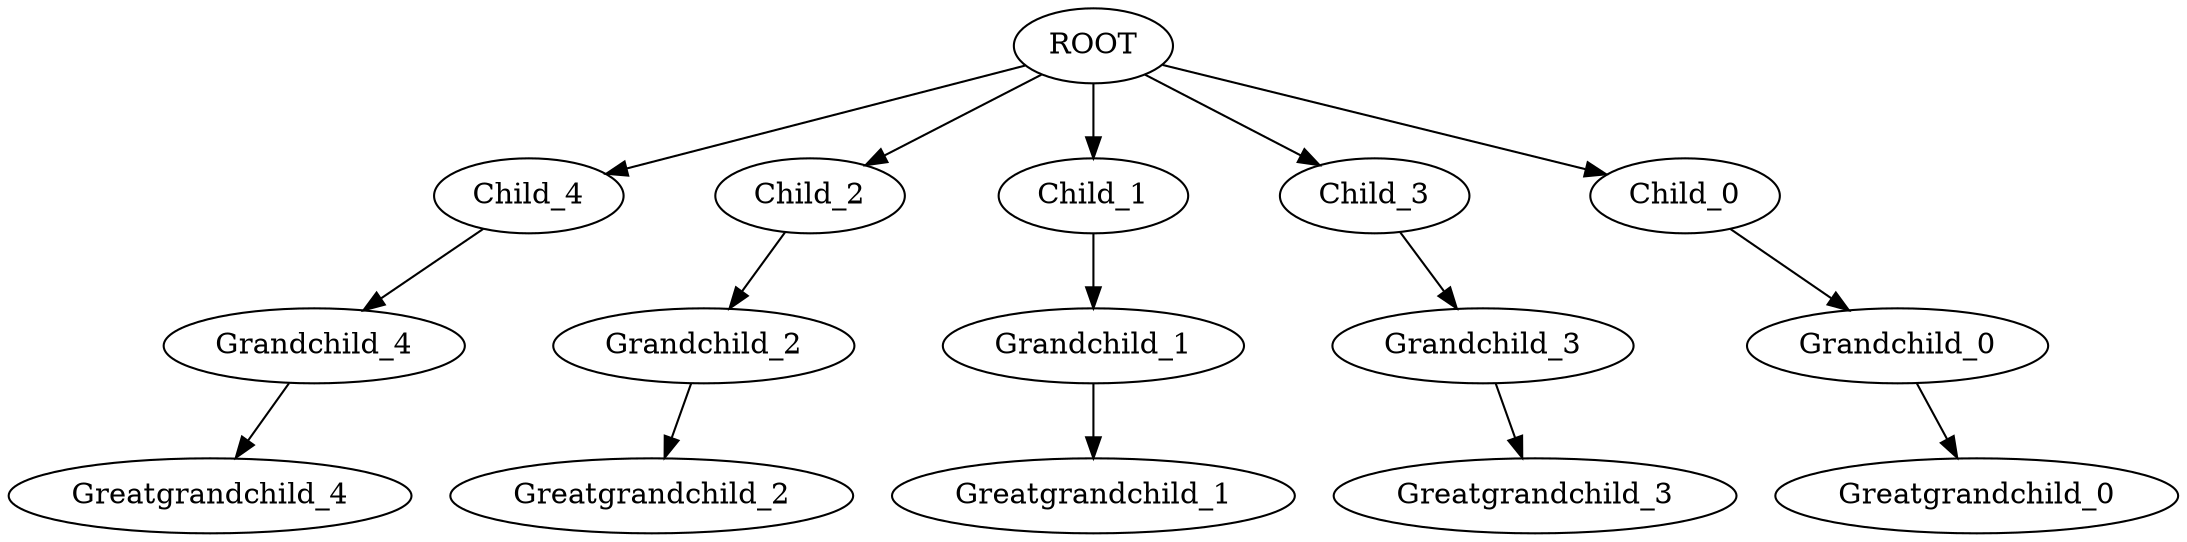 strict digraph  {
	Grandchild_1 -> Greatgrandchild_1;
	Child_4 -> Grandchild_4;
	Grandchild_0 -> Greatgrandchild_0;
	Grandchild_3 -> Greatgrandchild_3;
	Child_2 -> Grandchild_2;
	Child_1 -> Grandchild_1;
	ROOT -> Child_4;
	ROOT -> Child_2;
	ROOT -> Child_1;
	ROOT -> Child_3;
	ROOT -> Child_0;
	Child_3 -> Grandchild_3;
	Grandchild_4 -> Greatgrandchild_4;
	Grandchild_2 -> Greatgrandchild_2;
	Child_0 -> Grandchild_0;
}
